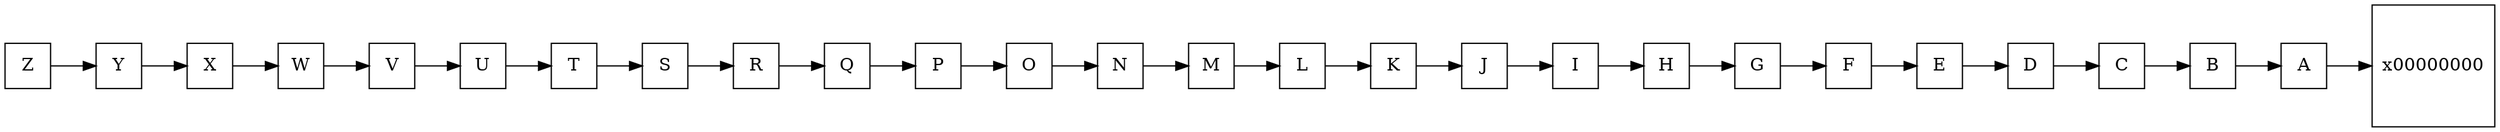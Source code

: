 digraph a{
rankdir = LR;
node[shape = square]
x009217F8[label = "Z"]
x009217F8-> x00921AF8
x00921AF8[label = "Y"]
x00921AF8-> x00921B38
x00921B38[label = "X"]
x00921B38-> x00921938
x00921938[label = "W"]
x00921938-> x00921538
x00921538[label = "V"]
x00921538-> x00921BB8
x00921BB8[label = "U"]
x00921BB8-> x00921738
x00921738[label = "T"]
x00921738-> x009218F8
x009218F8[label = "S"]
x009218F8-> x00921A38
x00921A38[label = "R"]
x00921A38-> x00921638
x00921638[label = "Q"]
x00921638-> x009214F8
x009214F8[label = "P"]
x009214F8-> x009216B8
x009216B8[label = "O"]
x009216B8-> x00921878
x00921878[label = "N"]
x00921878-> x009214B8
x009214B8[label = "M"]
x009214B8-> x009219F8
x009219F8[label = "L"]
x009219F8-> x00921478
x00921478[label = "K"]
x00921478-> x009218B8
x009218B8[label = "J"]
x009218B8-> x00921BF8
x00921BF8[label = "I"]
x00921BF8-> x00921A78
x00921A78[label = "H"]
x00921A78-> x00921AB8
x00921AB8[label = "G"]
x00921AB8-> x00921838
x00921838[label = "F"]
x00921838-> x00921B78
x00921B78[label = "E"]
x00921B78-> x0091E988
x0091E988[label = "D"]
x0091E988-> x0091E948
x0091E948[label = "C"]
x0091E948-> x00916298
x00916298[label = "B"]
x00916298-> x00916258
x00916258[label = "A"]
x00916258-> x00000000
}
